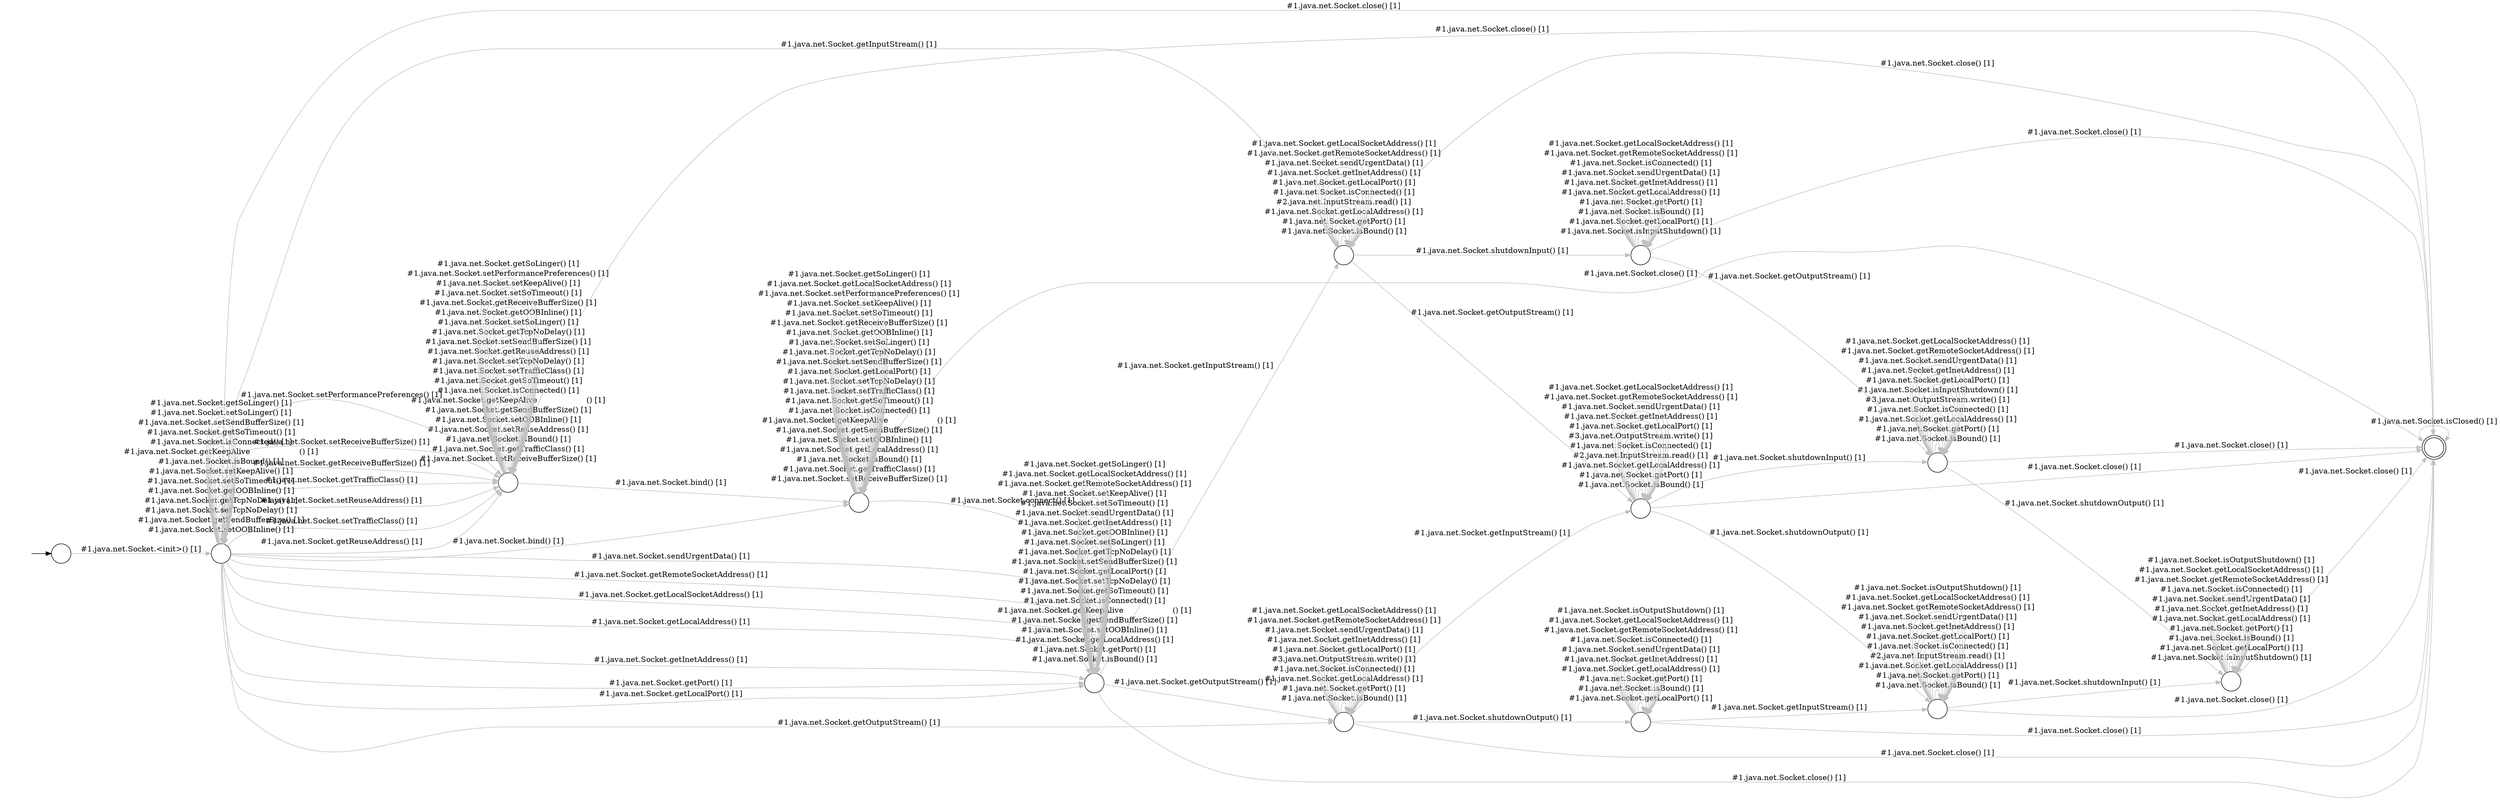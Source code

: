 digraph Automaton {
  rankdir = LR;
  0 [shape=circle,label=""];
  0 -> 0 [label="#1.java.net.Socket.isBound() [1]",style="setlinewidth(1)",color=gray]
  0 -> 0 [label="#1.java.net.Socket.getPort() [1]",style="setlinewidth(1)",color=gray]
  0 -> 0 [label="#1.java.net.Socket.getLocalAddress() [1]",style="setlinewidth(1)",color=gray]
  0 -> 0 [label="#2.java.net.InputStream.read() [1]",style="setlinewidth(1)",color=gray]
  0 -> 8 [label="#1.java.net.Socket.close() [1]",style="setlinewidth(1)",color=gray]
  0 -> 0 [label="#1.java.net.Socket.isConnected() [1]",style="setlinewidth(1)",color=gray]
  0 -> 2 [label="#1.java.net.Socket.shutdownInput() [1]",style="setlinewidth(1)",color=gray]
  0 -> 0 [label="#3.java.net.OutputStream.write() [1]",style="setlinewidth(1)",color=gray]
  0 -> 6 [label="#1.java.net.Socket.shutdownOutput() [1]",style="setlinewidth(1)",color=gray]
  0 -> 0 [label="#1.java.net.Socket.getLocalPort() [1]",style="setlinewidth(1)",color=gray]
  0 -> 0 [label="#1.java.net.Socket.getInetAddress() [1]",style="setlinewidth(1)",color=gray]
  0 -> 0 [label="#1.java.net.Socket.sendUrgentData() [1]",style="setlinewidth(1)",color=gray]
  0 -> 0 [label="#1.java.net.Socket.getRemoteSocketAddress() [1]",style="setlinewidth(1)",color=gray]
  0 -> 0 [label="#1.java.net.Socket.getLocalSocketAddress() [1]",style="setlinewidth(1)",color=gray]
  1 [shape=circle,label=""];
  1 -> 1 [label="#1.java.net.Socket.isBound() [1]",style="setlinewidth(1)",color=gray]
  1 -> 1 [label="#1.java.net.Socket.getPort() [1]",style="setlinewidth(1)",color=gray]
  1 -> 1 [label="#1.java.net.Socket.getLocalAddress() [1]",style="setlinewidth(1)",color=gray]
  1 -> 1 [label="#2.java.net.InputStream.read() [1]",style="setlinewidth(1)",color=gray]
  1 -> 8 [label="#1.java.net.Socket.close() [1]",style="setlinewidth(1)",color=gray]
  1 -> 1 [label="#1.java.net.Socket.isConnected() [1]",style="setlinewidth(1)",color=gray]
  1 -> 3 [label="#1.java.net.Socket.shutdownInput() [1]",style="setlinewidth(1)",color=gray]
  1 -> 1 [label="#1.java.net.Socket.getLocalPort() [1]",style="setlinewidth(1)",color=gray]
  1 -> 1 [label="#1.java.net.Socket.getInetAddress() [1]",style="setlinewidth(1)",color=gray]
  1 -> 1 [label="#1.java.net.Socket.sendUrgentData() [1]",style="setlinewidth(1)",color=gray]
  1 -> 1 [label="#1.java.net.Socket.getRemoteSocketAddress() [1]",style="setlinewidth(1)",color=gray]
  1 -> 0 [label="#1.java.net.Socket.getOutputStream() [1]",style="setlinewidth(1)",color=gray]
  1 -> 1 [label="#1.java.net.Socket.getLocalSocketAddress() [1]",style="setlinewidth(1)",color=gray]
  2 [shape=circle,label=""];
  2 -> 2 [label="#1.java.net.Socket.isBound() [1]",style="setlinewidth(1)",color=gray]
  2 -> 2 [label="#1.java.net.Socket.getPort() [1]",style="setlinewidth(1)",color=gray]
  2 -> 2 [label="#1.java.net.Socket.getLocalAddress() [1]",style="setlinewidth(1)",color=gray]
  2 -> 8 [label="#1.java.net.Socket.close() [1]",style="setlinewidth(1)",color=gray]
  2 -> 2 [label="#1.java.net.Socket.isConnected() [1]",style="setlinewidth(1)",color=gray]
  2 -> 2 [label="#3.java.net.OutputStream.write() [1]",style="setlinewidth(1)",color=gray]
  2 -> 2 [label="#1.java.net.Socket.isInputShutdown() [1]",style="setlinewidth(1)",color=gray]
  2 -> 13 [label="#1.java.net.Socket.shutdownOutput() [1]",style="setlinewidth(1)",color=gray]
  2 -> 2 [label="#1.java.net.Socket.getLocalPort() [1]",style="setlinewidth(1)",color=gray]
  2 -> 2 [label="#1.java.net.Socket.getInetAddress() [1]",style="setlinewidth(1)",color=gray]
  2 -> 2 [label="#1.java.net.Socket.sendUrgentData() [1]",style="setlinewidth(1)",color=gray]
  2 -> 2 [label="#1.java.net.Socket.getRemoteSocketAddress() [1]",style="setlinewidth(1)",color=gray]
  2 -> 2 [label="#1.java.net.Socket.getLocalSocketAddress() [1]",style="setlinewidth(1)",color=gray]
  3 [shape=circle,label=""];
  3 -> 3 [label="#1.java.net.Socket.isInputShutdown() [1]",style="setlinewidth(1)",color=gray]
  3 -> 3 [label="#1.java.net.Socket.getLocalPort() [1]",style="setlinewidth(1)",color=gray]
  3 -> 3 [label="#1.java.net.Socket.isBound() [1]",style="setlinewidth(1)",color=gray]
  3 -> 3 [label="#1.java.net.Socket.getPort() [1]",style="setlinewidth(1)",color=gray]
  3 -> 3 [label="#1.java.net.Socket.getLocalAddress() [1]",style="setlinewidth(1)",color=gray]
  3 -> 3 [label="#1.java.net.Socket.getInetAddress() [1]",style="setlinewidth(1)",color=gray]
  3 -> 3 [label="#1.java.net.Socket.sendUrgentData() [1]",style="setlinewidth(1)",color=gray]
  3 -> 8 [label="#1.java.net.Socket.close() [1]",style="setlinewidth(1)",color=gray]
  3 -> 3 [label="#1.java.net.Socket.isConnected() [1]",style="setlinewidth(1)",color=gray]
  3 -> 3 [label="#1.java.net.Socket.getRemoteSocketAddress() [1]",style="setlinewidth(1)",color=gray]
  3 -> 2 [label="#1.java.net.Socket.getOutputStream() [1]",style="setlinewidth(1)",color=gray]
  3 -> 3 [label="#1.java.net.Socket.getLocalSocketAddress() [1]",style="setlinewidth(1)",color=gray]
  4 [shape=circle,label=""];
  4 -> 6 [label="#1.java.net.Socket.getInputStream() [1]",style="setlinewidth(1)",color=gray]
  4 -> 4 [label="#1.java.net.Socket.getLocalPort() [1]",style="setlinewidth(1)",color=gray]
  4 -> 4 [label="#1.java.net.Socket.isBound() [1]",style="setlinewidth(1)",color=gray]
  4 -> 4 [label="#1.java.net.Socket.getPort() [1]",style="setlinewidth(1)",color=gray]
  4 -> 4 [label="#1.java.net.Socket.getLocalAddress() [1]",style="setlinewidth(1)",color=gray]
  4 -> 4 [label="#1.java.net.Socket.getInetAddress() [1]",style="setlinewidth(1)",color=gray]
  4 -> 4 [label="#1.java.net.Socket.sendUrgentData() [1]",style="setlinewidth(1)",color=gray]
  4 -> 8 [label="#1.java.net.Socket.close() [1]",style="setlinewidth(1)",color=gray]
  4 -> 4 [label="#1.java.net.Socket.isConnected() [1]",style="setlinewidth(1)",color=gray]
  4 -> 4 [label="#1.java.net.Socket.getRemoteSocketAddress() [1]",style="setlinewidth(1)",color=gray]
  4 -> 4 [label="#1.java.net.Socket.getLocalSocketAddress() [1]",style="setlinewidth(1)",color=gray]
  4 -> 4 [label="#1.java.net.Socket.isOutputShutdown() [1]",style="setlinewidth(1)",color=gray]
  5 [shape=circle,label=""];
  5 -> 5 [label="#1.java.net.Socket.setReceiveBufferSize() [1]",style="setlinewidth(1)",color=gray]
  5 -> 5 [label="#1.java.net.Socket.getTrafficClass() [1]",style="setlinewidth(1)",color=gray]
  5 -> 5 [label="#1.java.net.Socket.isBound() [1]",style="setlinewidth(1)",color=gray]
  5 -> 5 [label="#1.java.net.Socket.setReuseAddress() [1]",style="setlinewidth(1)",color=gray]
  5 -> 10 [label="#1.java.net.Socket.bind() [1]",style="setlinewidth(1)",color=gray]
  5 -> 5 [label="#1.java.net.Socket.setOOBInline() [1]",style="setlinewidth(1)",color=gray]
  5 -> 8 [label="#1.java.net.Socket.close() [1]",style="setlinewidth(1)",color=gray]
  5 -> 5 [label="#1.java.net.Socket.getSendBufferSize() [1]",style="setlinewidth(1)",color=gray]
  5 -> 5 [label="#1.java.net.Socket.getKeepAlive			() [1]",style="setlinewidth(1)",color=gray]
  5 -> 5 [label="#1.java.net.Socket.isConnected() [1]",style="setlinewidth(1)",color=gray]
  5 -> 5 [label="#1.java.net.Socket.getSoTimeout() [1]",style="setlinewidth(1)",color=gray]
  5 -> 5 [label="#1.java.net.Socket.setTrafficClass() [1]",style="setlinewidth(1)",color=gray]
  5 -> 5 [label="#1.java.net.Socket.setTcpNoDelay() [1]",style="setlinewidth(1)",color=gray]
  5 -> 5 [label="#1.java.net.Socket.getReuseAddress() [1]",style="setlinewidth(1)",color=gray]
  5 -> 5 [label="#1.java.net.Socket.setSendBufferSize() [1]",style="setlinewidth(1)",color=gray]
  5 -> 5 [label="#1.java.net.Socket.getTcpNoDelay() [1]",style="setlinewidth(1)",color=gray]
  5 -> 5 [label="#1.java.net.Socket.setSoLinger() [1]",style="setlinewidth(1)",color=gray]
  5 -> 5 [label="#1.java.net.Socket.getOOBInline() [1]",style="setlinewidth(1)",color=gray]
  5 -> 5 [label="#1.java.net.Socket.getReceiveBufferSize() [1]",style="setlinewidth(1)",color=gray]
  5 -> 5 [label="#1.java.net.Socket.setSoTimeout() [1]",style="setlinewidth(1)",color=gray]
  5 -> 5 [label="#1.java.net.Socket.setKeepAlive() [1]",style="setlinewidth(1)",color=gray]
  5 -> 5 [label="#1.java.net.Socket.setPerformancePreferences() [1]",style="setlinewidth(1)",color=gray]
  5 -> 5 [label="#1.java.net.Socket.getSoLinger() [1]",style="setlinewidth(1)",color=gray]
  6 [shape=circle,label=""];
  6 -> 6 [label="#1.java.net.Socket.isBound() [1]",style="setlinewidth(1)",color=gray]
  6 -> 6 [label="#1.java.net.Socket.getPort() [1]",style="setlinewidth(1)",color=gray]
  6 -> 6 [label="#1.java.net.Socket.getLocalAddress() [1]",style="setlinewidth(1)",color=gray]
  6 -> 6 [label="#2.java.net.InputStream.read() [1]",style="setlinewidth(1)",color=gray]
  6 -> 8 [label="#1.java.net.Socket.close() [1]",style="setlinewidth(1)",color=gray]
  6 -> 6 [label="#1.java.net.Socket.isConnected() [1]",style="setlinewidth(1)",color=gray]
  6 -> 13 [label="#1.java.net.Socket.shutdownInput() [1]",style="setlinewidth(1)",color=gray]
  6 -> 6 [label="#1.java.net.Socket.getLocalPort() [1]",style="setlinewidth(1)",color=gray]
  6 -> 6 [label="#1.java.net.Socket.getInetAddress() [1]",style="setlinewidth(1)",color=gray]
  6 -> 6 [label="#1.java.net.Socket.sendUrgentData() [1]",style="setlinewidth(1)",color=gray]
  6 -> 6 [label="#1.java.net.Socket.getRemoteSocketAddress() [1]",style="setlinewidth(1)",color=gray]
  6 -> 6 [label="#1.java.net.Socket.getLocalSocketAddress() [1]",style="setlinewidth(1)",color=gray]
  6 -> 6 [label="#1.java.net.Socket.isOutputShutdown() [1]",style="setlinewidth(1)",color=gray]
  7 [shape=circle,label=""];
  7 -> 7 [label="#1.java.net.Socket.isBound() [1]",style="setlinewidth(1)",color=gray]
  7 -> 7 [label="#1.java.net.Socket.getPort() [1]",style="setlinewidth(1)",color=gray]
  7 -> 7 [label="#1.java.net.Socket.getLocalAddress() [1]",style="setlinewidth(1)",color=gray]
  7 -> 8 [label="#1.java.net.Socket.close() [1]",style="setlinewidth(1)",color=gray]
  7 -> 7 [label="#1.java.net.Socket.isConnected() [1]",style="setlinewidth(1)",color=gray]
  7 -> 7 [label="#3.java.net.OutputStream.write() [1]",style="setlinewidth(1)",color=gray]
  7 -> 0 [label="#1.java.net.Socket.getInputStream() [1]",style="setlinewidth(1)",color=gray]
  7 -> 4 [label="#1.java.net.Socket.shutdownOutput() [1]",style="setlinewidth(1)",color=gray]
  7 -> 7 [label="#1.java.net.Socket.getLocalPort() [1]",style="setlinewidth(1)",color=gray]
  7 -> 7 [label="#1.java.net.Socket.getInetAddress() [1]",style="setlinewidth(1)",color=gray]
  7 -> 7 [label="#1.java.net.Socket.sendUrgentData() [1]",style="setlinewidth(1)",color=gray]
  7 -> 7 [label="#1.java.net.Socket.getRemoteSocketAddress() [1]",style="setlinewidth(1)",color=gray]
  7 -> 7 [label="#1.java.net.Socket.getLocalSocketAddress() [1]",style="setlinewidth(1)",color=gray]
  8 [shape=doublecircle,label=""];
  8 -> 8 [label="#1.java.net.Socket.isClosed() [1]",style="setlinewidth(1)",color=gray]
  9 [shape=circle,label=""];
  initial [shape=plaintext,label=""];
  initial -> 9
  9 -> 11 [label="#1.java.net.Socket.<init>() [1]",style="setlinewidth(1)",color=gray]
  10 [shape=circle,label=""];
  10 -> 10 [label="#1.java.net.Socket.setReceiveBufferSize() [1]",style="setlinewidth(1)",color=gray]
  10 -> 10 [label="#1.java.net.Socket.getTrafficClass() [1]",style="setlinewidth(1)",color=gray]
  10 -> 10 [label="#1.java.net.Socket.isBound() [1]",style="setlinewidth(1)",color=gray]
  10 -> 10 [label="#1.java.net.Socket.getLocalAddress() [1]",style="setlinewidth(1)",color=gray]
  10 -> 10 [label="#1.java.net.Socket.setOOBInline() [1]",style="setlinewidth(1)",color=gray]
  10 -> 8 [label="#1.java.net.Socket.close() [1]",style="setlinewidth(1)",color=gray]
  10 -> 10 [label="#1.java.net.Socket.getSendBufferSize() [1]",style="setlinewidth(1)",color=gray]
  10 -> 10 [label="#1.java.net.Socket.getKeepAlive			() [1]",style="setlinewidth(1)",color=gray]
  10 -> 10 [label="#1.java.net.Socket.isConnected() [1]",style="setlinewidth(1)",color=gray]
  10 -> 10 [label="#1.java.net.Socket.getSoTimeout() [1]",style="setlinewidth(1)",color=gray]
  10 -> 10 [label="#1.java.net.Socket.setTrafficClass() [1]",style="setlinewidth(1)",color=gray]
  10 -> 10 [label="#1.java.net.Socket.setTcpNoDelay() [1]",style="setlinewidth(1)",color=gray]
  10 -> 10 [label="#1.java.net.Socket.getLocalPort() [1]",style="setlinewidth(1)",color=gray]
  10 -> 10 [label="#1.java.net.Socket.setSendBufferSize() [1]",style="setlinewidth(1)",color=gray]
  10 -> 10 [label="#1.java.net.Socket.getTcpNoDelay() [1]",style="setlinewidth(1)",color=gray]
  10 -> 10 [label="#1.java.net.Socket.setSoLinger() [1]",style="setlinewidth(1)",color=gray]
  10 -> 10 [label="#1.java.net.Socket.getOOBInline() [1]",style="setlinewidth(1)",color=gray]
  10 -> 10 [label="#1.java.net.Socket.getReceiveBufferSize() [1]",style="setlinewidth(1)",color=gray]
  10 -> 10 [label="#1.java.net.Socket.setSoTimeout() [1]",style="setlinewidth(1)",color=gray]
  10 -> 10 [label="#1.java.net.Socket.setKeepAlive() [1]",style="setlinewidth(1)",color=gray]
  10 -> 10 [label="#1.java.net.Socket.setPerformancePreferences() [1]",style="setlinewidth(1)",color=gray]
  10 -> 10 [label="#1.java.net.Socket.getLocalSocketAddress() [1]",style="setlinewidth(1)",color=gray]
  10 -> 10 [label="#1.java.net.Socket.getSoLinger() [1]",style="setlinewidth(1)",color=gray]
  10 -> 12 [label="#1.java.net.Socket.connect() [1]",style="setlinewidth(1)",color=gray]
  11 [shape=circle,label=""];
  11 -> 5 [label="#1.java.net.Socket.getTrafficClass() [1]",style="setlinewidth(1)",color=gray]
  11 -> 12 [label="#1.java.net.Socket.getPort() [1]",style="setlinewidth(1)",color=gray]
  11 -> 5 [label="#1.java.net.Socket.setReuseAddress() [1]",style="setlinewidth(1)",color=gray]
  11 -> 11 [label="#1.java.net.Socket.setOOBInline() [1]",style="setlinewidth(1)",color=gray]
  11 -> 11 [label="#1.java.net.Socket.getSendBufferSize() [1]",style="setlinewidth(1)",color=gray]
  11 -> 5 [label="#1.java.net.Socket.setTrafficClass() [1]",style="setlinewidth(1)",color=gray]
  11 -> 11 [label="#1.java.net.Socket.setTcpNoDelay() [1]",style="setlinewidth(1)",color=gray]
  11 -> 5 [label="#1.java.net.Socket.getReuseAddress() [1]",style="setlinewidth(1)",color=gray]
  11 -> 12 [label="#1.java.net.Socket.getLocalPort() [1]",style="setlinewidth(1)",color=gray]
  11 -> 11 [label="#1.java.net.Socket.getTcpNoDelay() [1]",style="setlinewidth(1)",color=gray]
  11 -> 11 [label="#1.java.net.Socket.getOOBInline() [1]",style="setlinewidth(1)",color=gray]
  11 -> 12 [label="#1.java.net.Socket.sendUrgentData() [1]",style="setlinewidth(1)",color=gray]
  11 -> 11 [label="#1.java.net.Socket.setSoTimeout() [1]",style="setlinewidth(1)",color=gray]
  11 -> 11 [label="#1.java.net.Socket.setKeepAlive() [1]",style="setlinewidth(1)",color=gray]
  11 -> 5 [label="#1.java.net.Socket.setPerformancePreferences() [1]",style="setlinewidth(1)",color=gray]
  11 -> 12 [label="#1.java.net.Socket.getRemoteSocketAddress() [1]",style="setlinewidth(1)",color=gray]
  11 -> 7 [label="#1.java.net.Socket.getOutputStream() [1]",style="setlinewidth(1)",color=gray]
  11 -> 12 [label="#1.java.net.Socket.getLocalSocketAddress() [1]",style="setlinewidth(1)",color=gray]
  11 -> 5 [label="#1.java.net.Socket.setReceiveBufferSize() [1]",style="setlinewidth(1)",color=gray]
  11 -> 11 [label="#1.java.net.Socket.isBound() [1]",style="setlinewidth(1)",color=gray]
  11 -> 12 [label="#1.java.net.Socket.getLocalAddress() [1]",style="setlinewidth(1)",color=gray]
  11 -> 10 [label="#1.java.net.Socket.bind() [1]",style="setlinewidth(1)",color=gray]
  11 -> 8 [label="#1.java.net.Socket.close() [1]",style="setlinewidth(1)",color=gray]
  11 -> 11 [label="#1.java.net.Socket.getKeepAlive			() [1]",style="setlinewidth(1)",color=gray]
  11 -> 11 [label="#1.java.net.Socket.isConnected() [1]",style="setlinewidth(1)",color=gray]
  11 -> 11 [label="#1.java.net.Socket.getSoTimeout() [1]",style="setlinewidth(1)",color=gray]
  11 -> 1 [label="#1.java.net.Socket.getInputStream() [1]",style="setlinewidth(1)",color=gray]
  11 -> 11 [label="#1.java.net.Socket.setSendBufferSize() [1]",style="setlinewidth(1)",color=gray]
  11 -> 11 [label="#1.java.net.Socket.setSoLinger() [1]",style="setlinewidth(1)",color=gray]
  11 -> 5 [label="#1.java.net.Socket.getReceiveBufferSize() [1]",style="setlinewidth(1)",color=gray]
  11 -> 12 [label="#1.java.net.Socket.getInetAddress() [1]",style="setlinewidth(1)",color=gray]
  11 -> 11 [label="#1.java.net.Socket.getSoLinger() [1]",style="setlinewidth(1)",color=gray]
  12 [shape=circle,label=""];
  12 -> 12 [label="#1.java.net.Socket.isBound() [1]",style="setlinewidth(1)",color=gray]
  12 -> 12 [label="#1.java.net.Socket.getPort() [1]",style="setlinewidth(1)",color=gray]
  12 -> 12 [label="#1.java.net.Socket.getLocalAddress() [1]",style="setlinewidth(1)",color=gray]
  12 -> 12 [label="#1.java.net.Socket.setOOBInline() [1]",style="setlinewidth(1)",color=gray]
  12 -> 8 [label="#1.java.net.Socket.close() [1]",style="setlinewidth(1)",color=gray]
  12 -> 12 [label="#1.java.net.Socket.getSendBufferSize() [1]",style="setlinewidth(1)",color=gray]
  12 -> 12 [label="#1.java.net.Socket.getKeepAlive			() [1]",style="setlinewidth(1)",color=gray]
  12 -> 12 [label="#1.java.net.Socket.isConnected() [1]",style="setlinewidth(1)",color=gray]
  12 -> 12 [label="#1.java.net.Socket.getSoTimeout() [1]",style="setlinewidth(1)",color=gray]
  12 -> 12 [label="#1.java.net.Socket.setTcpNoDelay() [1]",style="setlinewidth(1)",color=gray]
  12 -> 1 [label="#1.java.net.Socket.getInputStream() [1]",style="setlinewidth(1)",color=gray]
  12 -> 12 [label="#1.java.net.Socket.getLocalPort() [1]",style="setlinewidth(1)",color=gray]
  12 -> 12 [label="#1.java.net.Socket.setSendBufferSize() [1]",style="setlinewidth(1)",color=gray]
  12 -> 12 [label="#1.java.net.Socket.getTcpNoDelay() [1]",style="setlinewidth(1)",color=gray]
  12 -> 12 [label="#1.java.net.Socket.setSoLinger() [1]",style="setlinewidth(1)",color=gray]
  12 -> 12 [label="#1.java.net.Socket.getOOBInline() [1]",style="setlinewidth(1)",color=gray]
  12 -> 12 [label="#1.java.net.Socket.getInetAddress() [1]",style="setlinewidth(1)",color=gray]
  12 -> 12 [label="#1.java.net.Socket.sendUrgentData() [1]",style="setlinewidth(1)",color=gray]
  12 -> 12 [label="#1.java.net.Socket.setSoTimeout() [1]",style="setlinewidth(1)",color=gray]
  12 -> 12 [label="#1.java.net.Socket.setKeepAlive() [1]",style="setlinewidth(1)",color=gray]
  12 -> 12 [label="#1.java.net.Socket.getRemoteSocketAddress() [1]",style="setlinewidth(1)",color=gray]
  12 -> 7 [label="#1.java.net.Socket.getOutputStream() [1]",style="setlinewidth(1)",color=gray]
  12 -> 12 [label="#1.java.net.Socket.getLocalSocketAddress() [1]",style="setlinewidth(1)",color=gray]
  12 -> 12 [label="#1.java.net.Socket.getSoLinger() [1]",style="setlinewidth(1)",color=gray]
  13 [shape=circle,label=""];
  13 -> 13 [label="#1.java.net.Socket.isInputShutdown() [1]",style="setlinewidth(1)",color=gray]
  13 -> 13 [label="#1.java.net.Socket.getLocalPort() [1]",style="setlinewidth(1)",color=gray]
  13 -> 13 [label="#1.java.net.Socket.isBound() [1]",style="setlinewidth(1)",color=gray]
  13 -> 13 [label="#1.java.net.Socket.getPort() [1]",style="setlinewidth(1)",color=gray]
  13 -> 13 [label="#1.java.net.Socket.getLocalAddress() [1]",style="setlinewidth(1)",color=gray]
  13 -> 13 [label="#1.java.net.Socket.getInetAddress() [1]",style="setlinewidth(1)",color=gray]
  13 -> 13 [label="#1.java.net.Socket.sendUrgentData() [1]",style="setlinewidth(1)",color=gray]
  13 -> 8 [label="#1.java.net.Socket.close() [1]",style="setlinewidth(1)",color=gray]
  13 -> 13 [label="#1.java.net.Socket.isConnected() [1]",style="setlinewidth(1)",color=gray]
  13 -> 13 [label="#1.java.net.Socket.getRemoteSocketAddress() [1]",style="setlinewidth(1)",color=gray]
  13 -> 13 [label="#1.java.net.Socket.getLocalSocketAddress() [1]",style="setlinewidth(1)",color=gray]
  13 -> 13 [label="#1.java.net.Socket.isOutputShutdown() [1]",style="setlinewidth(1)",color=gray]
}
